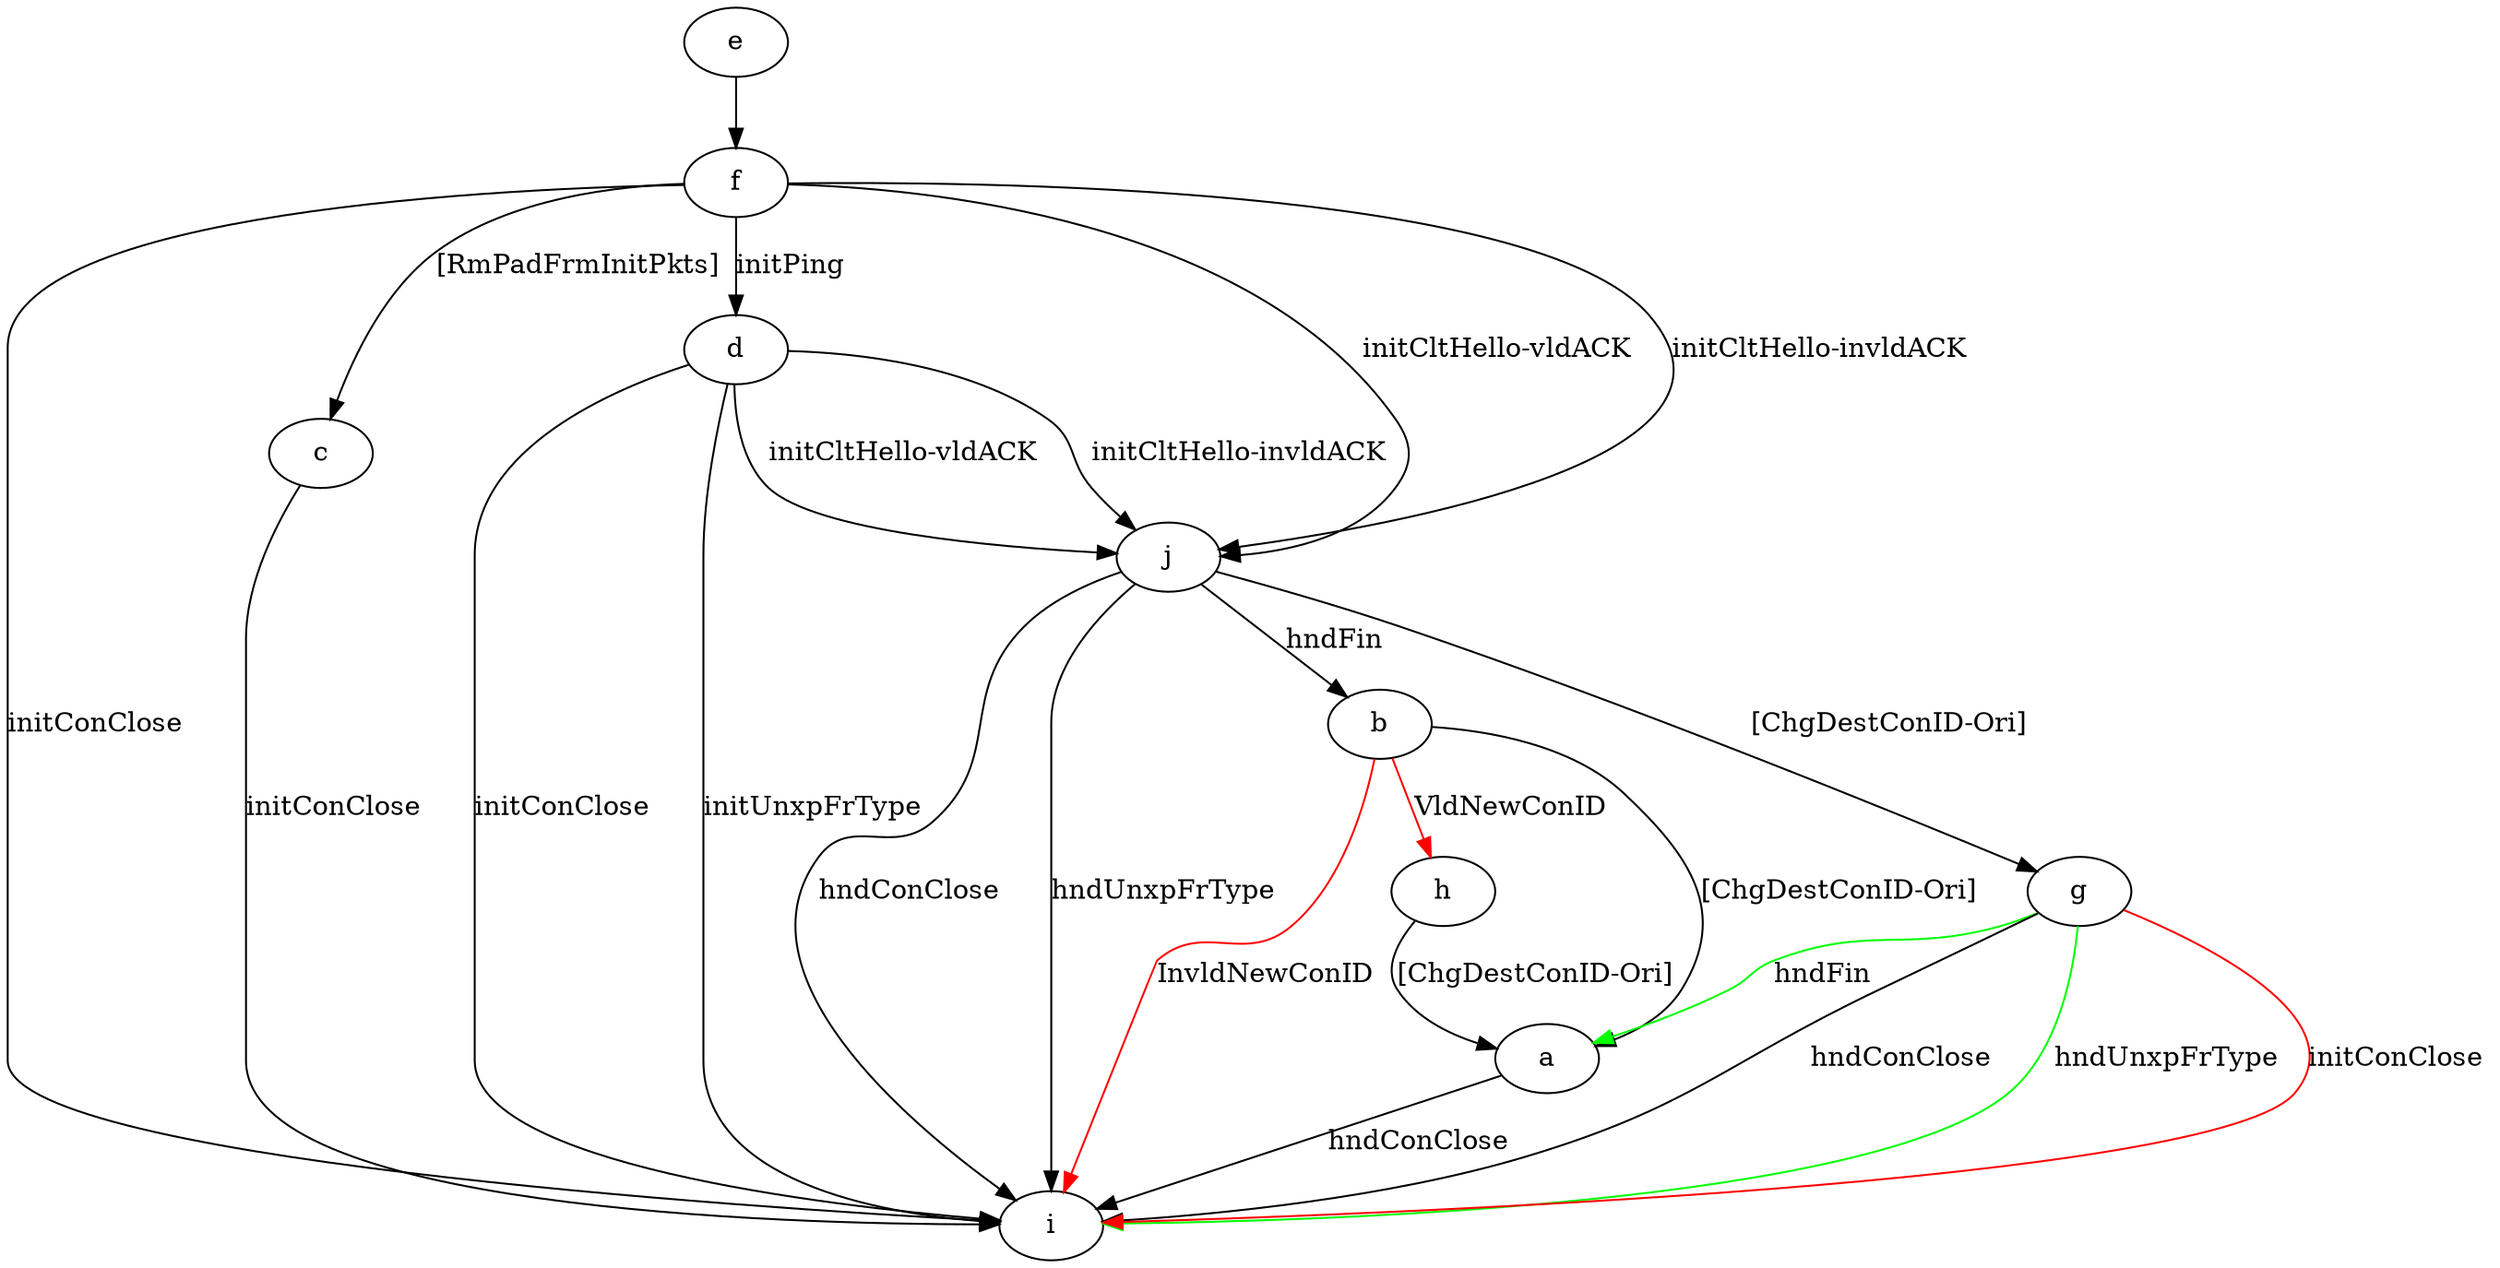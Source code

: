 digraph "" {
	a -> i	[key=0,
		label="hndConClose "];
	b -> a	[key=0,
		label="[ChgDestConID-Ori] "];
	b -> h	[key=0,
		color=red,
		label="VldNewConID "];
	b -> i	[key=0,
		color=red,
		label="InvldNewConID "];
	c -> i	[key=0,
		label="initConClose "];
	d -> i	[key=0,
		label="initConClose "];
	d -> i	[key=1,
		label="initUnxpFrType "];
	d -> j	[key=0,
		label="initCltHello-vldACK "];
	d -> j	[key=1,
		label="initCltHello-invldACK "];
	e -> f	[key=0];
	f -> c	[key=0,
		label="[RmPadFrmInitPkts] "];
	f -> d	[key=0,
		label="initPing "];
	f -> i	[key=0,
		label="initConClose "];
	f -> j	[key=0,
		label="initCltHello-vldACK "];
	f -> j	[key=1,
		label="initCltHello-invldACK "];
	g -> a	[key=0,
		color=green,
		label="hndFin "];
	g -> i	[key=0,
		label="hndConClose "];
	g -> i	[key=1,
		color=green,
		label="hndUnxpFrType "];
	g -> i	[key=2,
		color=red,
		label="initConClose "];
	h -> a	[key=0,
		label="[ChgDestConID-Ori] "];
	j -> b	[key=0,
		label="hndFin "];
	j -> g	[key=0,
		label="[ChgDestConID-Ori] "];
	j -> i	[key=0,
		label="hndConClose "];
	j -> i	[key=1,
		label="hndUnxpFrType "];
}
